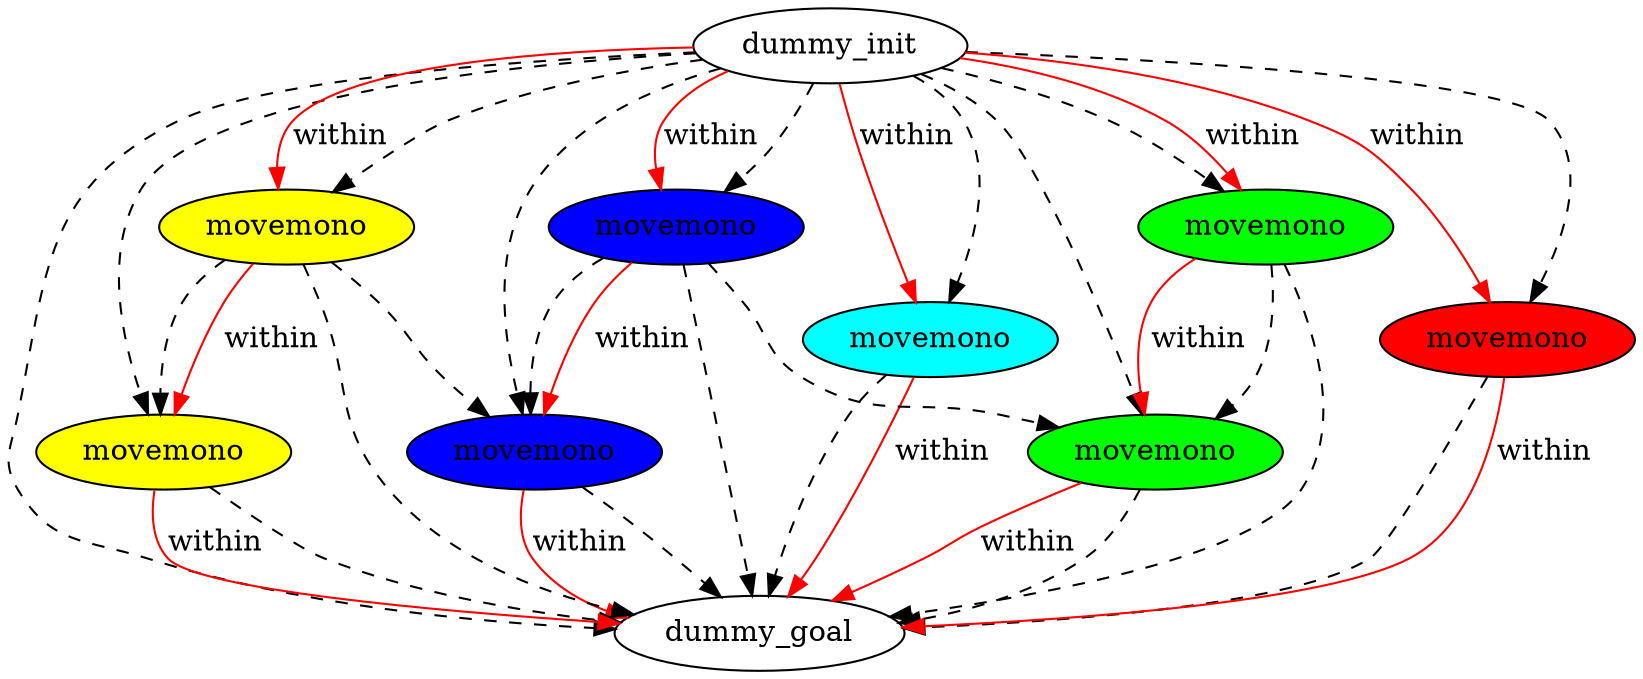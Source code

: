 digraph {
	"47d6649e-f70f-0fdc-4cbe-ce24c176d668" [label=dummy_init fillcolor=white style=filled]
	"4e42a701-7a26-7bcc-39dc-c5e0954a21f1" [label=dummy_goal fillcolor=white style=filled]
	"1b22c618-46c6-1377-129f-761da4dab994" [label=movemono fillcolor=blue style=filled]
	"e242457f-d8e4-216d-302d-0697f99d0e3b" [label=movemono fillcolor=cyan style=filled]
	"8b83df92-aaf3-b999-ad23-f1cf0278ffdf" [label=movemono fillcolor=green style=filled]
	"64fc7a56-0d5c-c00a-65cf-7a34165fa04a" [label=movemono fillcolor=green style=filled]
	"277868ea-d400-d78c-ee6c-98ae231663a8" [label=movemono fillcolor=yellow style=filled]
	"187c8917-d49c-d549-ef58-701db28aabaa" [label=movemono fillcolor=yellow style=filled]
	"cf40dcad-18cd-4403-ccdb-9738636de41d" [label=movemono fillcolor=red style=filled]
	"4eeb3af7-f768-661a-7318-61a5f1c4e99b" [label=movemono fillcolor=blue style=filled]
	"47d6649e-f70f-0fdc-4cbe-ce24c176d668" -> "277868ea-d400-d78c-ee6c-98ae231663a8" [color=black style=dashed]
	"4eeb3af7-f768-661a-7318-61a5f1c4e99b" -> "8b83df92-aaf3-b999-ad23-f1cf0278ffdf" [color=black style=dashed]
	"4eeb3af7-f768-661a-7318-61a5f1c4e99b" -> "1b22c618-46c6-1377-129f-761da4dab994" [color=black style=dashed]
	"64fc7a56-0d5c-c00a-65cf-7a34165fa04a" -> "4e42a701-7a26-7bcc-39dc-c5e0954a21f1" [color=black style=dashed]
	"47d6649e-f70f-0fdc-4cbe-ce24c176d668" -> "4eeb3af7-f768-661a-7318-61a5f1c4e99b" [color=black style=dashed]
	"4eeb3af7-f768-661a-7318-61a5f1c4e99b" -> "4e42a701-7a26-7bcc-39dc-c5e0954a21f1" [color=black style=dashed]
	"187c8917-d49c-d549-ef58-701db28aabaa" -> "277868ea-d400-d78c-ee6c-98ae231663a8" [color=black style=dashed]
	"47d6649e-f70f-0fdc-4cbe-ce24c176d668" -> "64fc7a56-0d5c-c00a-65cf-7a34165fa04a" [color=black style=dashed]
	"277868ea-d400-d78c-ee6c-98ae231663a8" -> "4e42a701-7a26-7bcc-39dc-c5e0954a21f1" [color=black style=dashed]
	"64fc7a56-0d5c-c00a-65cf-7a34165fa04a" -> "8b83df92-aaf3-b999-ad23-f1cf0278ffdf" [color=black style=dashed]
	"47d6649e-f70f-0fdc-4cbe-ce24c176d668" -> "e242457f-d8e4-216d-302d-0697f99d0e3b" [color=black style=dashed]
	"47d6649e-f70f-0fdc-4cbe-ce24c176d668" -> "1b22c618-46c6-1377-129f-761da4dab994" [color=black style=dashed]
	"cf40dcad-18cd-4403-ccdb-9738636de41d" -> "4e42a701-7a26-7bcc-39dc-c5e0954a21f1" [color=black style=dashed]
	"47d6649e-f70f-0fdc-4cbe-ce24c176d668" -> "8b83df92-aaf3-b999-ad23-f1cf0278ffdf" [color=black style=dashed]
	"187c8917-d49c-d549-ef58-701db28aabaa" -> "4e42a701-7a26-7bcc-39dc-c5e0954a21f1" [color=black style=dashed]
	"47d6649e-f70f-0fdc-4cbe-ce24c176d668" -> "187c8917-d49c-d549-ef58-701db28aabaa" [color=black style=dashed]
	"187c8917-d49c-d549-ef58-701db28aabaa" -> "1b22c618-46c6-1377-129f-761da4dab994" [color=black style=dashed]
	"8b83df92-aaf3-b999-ad23-f1cf0278ffdf" -> "4e42a701-7a26-7bcc-39dc-c5e0954a21f1" [color=black style=dashed]
	"1b22c618-46c6-1377-129f-761da4dab994" -> "4e42a701-7a26-7bcc-39dc-c5e0954a21f1" [color=black style=dashed]
	"47d6649e-f70f-0fdc-4cbe-ce24c176d668" -> "cf40dcad-18cd-4403-ccdb-9738636de41d" [color=black style=dashed]
	"e242457f-d8e4-216d-302d-0697f99d0e3b" -> "4e42a701-7a26-7bcc-39dc-c5e0954a21f1" [color=black style=dashed]
	"47d6649e-f70f-0fdc-4cbe-ce24c176d668" -> "4e42a701-7a26-7bcc-39dc-c5e0954a21f1" [color=black style=dashed]
	"4eeb3af7-f768-661a-7318-61a5f1c4e99b" -> "1b22c618-46c6-1377-129f-761da4dab994" [label=within color=red]
	"47d6649e-f70f-0fdc-4cbe-ce24c176d668" -> "e242457f-d8e4-216d-302d-0697f99d0e3b" [label=within color=red]
	"8b83df92-aaf3-b999-ad23-f1cf0278ffdf" -> "4e42a701-7a26-7bcc-39dc-c5e0954a21f1" [label=within color=red]
	"cf40dcad-18cd-4403-ccdb-9738636de41d" -> "4e42a701-7a26-7bcc-39dc-c5e0954a21f1" [label=within color=red]
	"64fc7a56-0d5c-c00a-65cf-7a34165fa04a" -> "8b83df92-aaf3-b999-ad23-f1cf0278ffdf" [label=within color=red]
	"47d6649e-f70f-0fdc-4cbe-ce24c176d668" -> "cf40dcad-18cd-4403-ccdb-9738636de41d" [label=within color=red]
	"e242457f-d8e4-216d-302d-0697f99d0e3b" -> "4e42a701-7a26-7bcc-39dc-c5e0954a21f1" [label=within color=red]
	"277868ea-d400-d78c-ee6c-98ae231663a8" -> "4e42a701-7a26-7bcc-39dc-c5e0954a21f1" [label=within color=red]
	"47d6649e-f70f-0fdc-4cbe-ce24c176d668" -> "64fc7a56-0d5c-c00a-65cf-7a34165fa04a" [label=within color=red]
	"187c8917-d49c-d549-ef58-701db28aabaa" -> "277868ea-d400-d78c-ee6c-98ae231663a8" [label=within color=red]
	"47d6649e-f70f-0fdc-4cbe-ce24c176d668" -> "187c8917-d49c-d549-ef58-701db28aabaa" [label=within color=red]
	"1b22c618-46c6-1377-129f-761da4dab994" -> "4e42a701-7a26-7bcc-39dc-c5e0954a21f1" [label=within color=red]
	"47d6649e-f70f-0fdc-4cbe-ce24c176d668" -> "4eeb3af7-f768-661a-7318-61a5f1c4e99b" [label=within color=red]
}
